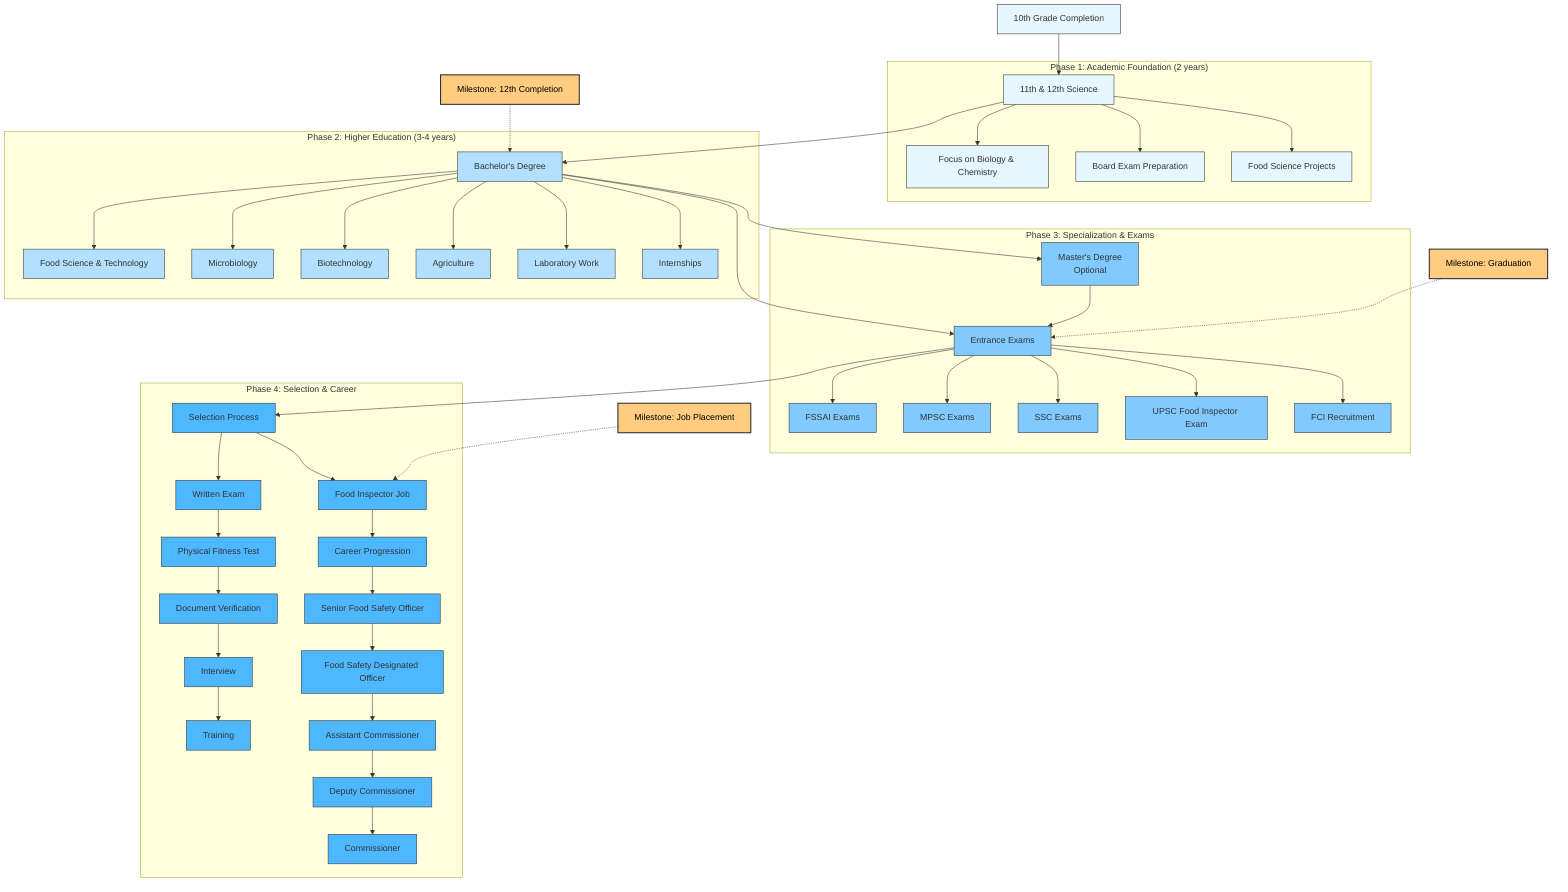 graph TD
    classDef phase1 fill:#e6f7ff,stroke:#333,stroke-width:1px
    classDef phase2 fill:#b3e0ff,stroke:#333,stroke-width:1px
    classDef phase3 fill:#80caff,stroke:#333,stroke-width:1px
    classDef phase4 fill:#4db8ff,stroke:#333,stroke-width:1px
    classDef phase5 fill:#1aa3ff,stroke:#333,stroke-width:1px
    classDef milestone fill:#ffcc80,stroke:#333,stroke-width:2px,color:#000
    
    A[10th Grade Completion] --> B[11th & 12th Science]
    B --> C[Bachelor's Degree]
    C --> D[Master's Degree<br>Optional]
    C --> E[Entrance Exams]
    D --> E
    E --> F[Selection Process]
    F --> G[Food Inspector Job]
    G --> H[Career Progression]
    
    subgraph "Phase 1: Academic Foundation (2 years)"
        B
        B1[Focus on Biology & Chemistry]
        B2[Board Exam Preparation]
        B3[Food Science Projects]
        B --> B1
        B --> B2
        B --> B3
    end
    
    subgraph "Phase 2: Higher Education (3-4 years)"
        C
        C1[Food Science & Technology]
        C2[Microbiology]
        C3[Biotechnology]
        C4[Agriculture]
        C5[Laboratory Work]
        C6[Internships]
        C --> C1
        C --> C2
        C --> C3
        C --> C4
        C --> C5
        C --> C6
    end
    
    subgraph "Phase 3: Specialization & Exams"
        D
        E
        E1[FSSAI Exams]
        E2[MPSC Exams]
        E3[SSC Exams]
        E4[UPSC Food Inspector Exam]
        E5[FCI Recruitment]
        E --> E1
        E --> E2
        E --> E3
        E --> E4
        E --> E5
    end
    
    subgraph "Phase 4: Selection & Career"
        F
        F1[Written Exam]
        F2[Physical Fitness Test]
        F3[Document Verification]
        F4[Interview]
        F5[Training]
        F --> F1
        F1 --> F2
        F2 --> F3
        F3 --> F4
        F4 --> F5
        
        G
        H
        H1[Senior Food Safety Officer]
        H2[Food Safety Designated Officer]
        H3[Assistant Commissioner]
        H4[Deputy Commissioner]
        H5[Commissioner]
        H --> H1
        H1 --> H2
        H2 --> H3
        H3 --> H4
        H4 --> H5
    end
    
    M1[Milestone: 12th Completion] -.-> C
    M2[Milestone: Graduation] -.-> E
    M3[Milestone: Job Placement] -.-> G
    
    class A,B,B1,B2,B3 phase1
    class C,C1,C2,C3,C4,C5,C6 phase2
    class D,E,E1,E2,E3,E4,E5 phase3
    class F,F1,F2,F3,F4,F5,G,H,H1,H2,H3,H4,H5 phase4
    class M1,M2,M3 milestone